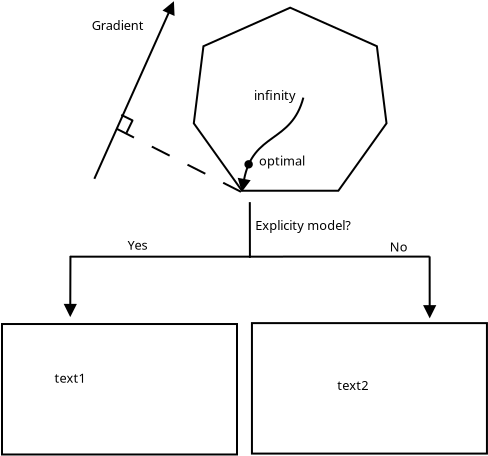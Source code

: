 <?xml version="1.0" encoding="UTF-8"?>
<dia:diagram xmlns:dia="http://www.lysator.liu.se/~alla/dia/">
  <dia:layer name="Background" visible="true" active="true">
    <dia:group>
      <dia:object type="Standard - Line" version="0" id="O0">
        <dia:attribute name="obj_pos">
          <dia:point val="18.524,0.865"/>
        </dia:attribute>
        <dia:attribute name="obj_bb">
          <dia:rectangle val="18.474,0.815;18.579,3.695"/>
        </dia:attribute>
        <dia:attribute name="conn_endpoints">
          <dia:point val="18.524,0.865"/>
          <dia:point val="18.529,3.645"/>
        </dia:attribute>
        <dia:attribute name="numcp">
          <dia:int val="1"/>
        </dia:attribute>
      </dia:object>
      <dia:object type="Standard - Line" version="0" id="O1">
        <dia:attribute name="obj_pos">
          <dia:point val="18.5,3.59"/>
        </dia:attribute>
        <dia:attribute name="obj_bb">
          <dia:rectangle val="18.45,3.538;27.565,3.64"/>
        </dia:attribute>
        <dia:attribute name="conn_endpoints">
          <dia:point val="18.5,3.59"/>
          <dia:point val="27.515,3.588"/>
        </dia:attribute>
        <dia:attribute name="numcp">
          <dia:int val="1"/>
        </dia:attribute>
      </dia:object>
      <dia:object type="Standard - Line" version="0" id="O2">
        <dia:attribute name="obj_pos">
          <dia:point val="9.531,3.592"/>
        </dia:attribute>
        <dia:attribute name="obj_bb">
          <dia:rectangle val="9.481,3.54;18.596,3.642"/>
        </dia:attribute>
        <dia:attribute name="conn_endpoints">
          <dia:point val="9.531,3.592"/>
          <dia:point val="18.546,3.59"/>
        </dia:attribute>
        <dia:attribute name="numcp">
          <dia:int val="1"/>
        </dia:attribute>
      </dia:object>
      <dia:object type="Standard - Line" version="0" id="O3">
        <dia:attribute name="obj_pos">
          <dia:point val="9.555,3.555"/>
        </dia:attribute>
        <dia:attribute name="obj_bb">
          <dia:rectangle val="9.216,3.505;9.878,6.664"/>
        </dia:attribute>
        <dia:attribute name="conn_endpoints">
          <dia:point val="9.555,3.555"/>
          <dia:point val="9.545,6.552"/>
        </dia:attribute>
        <dia:attribute name="numcp">
          <dia:int val="1"/>
        </dia:attribute>
        <dia:attribute name="end_arrow">
          <dia:enum val="3"/>
        </dia:attribute>
        <dia:attribute name="end_arrow_length">
          <dia:real val="0.5"/>
        </dia:attribute>
        <dia:attribute name="end_arrow_width">
          <dia:real val="0.5"/>
        </dia:attribute>
      </dia:object>
      <dia:object type="Standard - Line" version="0" id="O4">
        <dia:attribute name="obj_pos">
          <dia:point val="27.515,3.579"/>
        </dia:attribute>
        <dia:attribute name="obj_bb">
          <dia:rectangle val="27.187,3.529;27.849,6.727"/>
        </dia:attribute>
        <dia:attribute name="conn_endpoints">
          <dia:point val="27.515,3.579"/>
          <dia:point val="27.518,6.615"/>
        </dia:attribute>
        <dia:attribute name="numcp">
          <dia:int val="1"/>
        </dia:attribute>
        <dia:attribute name="end_arrow">
          <dia:enum val="3"/>
        </dia:attribute>
        <dia:attribute name="end_arrow_length">
          <dia:real val="0.5"/>
        </dia:attribute>
        <dia:attribute name="end_arrow_width">
          <dia:real val="0.5"/>
        </dia:attribute>
      </dia:object>
    </dia:group>
    <dia:object type="Standard - Text" version="1" id="O5">
      <dia:attribute name="obj_pos">
        <dia:point val="18.801,2.255"/>
      </dia:attribute>
      <dia:attribute name="obj_bb">
        <dia:rectangle val="18.801,1.66;24.046,2.405"/>
      </dia:attribute>
      <dia:attribute name="text">
        <dia:composite type="text">
          <dia:attribute name="string">
            <dia:string>#Explicity model?#</dia:string>
          </dia:attribute>
          <dia:attribute name="font">
            <dia:font family="sans" style="0" name="Helvetica"/>
          </dia:attribute>
          <dia:attribute name="height">
            <dia:real val="0.8"/>
          </dia:attribute>
          <dia:attribute name="pos">
            <dia:point val="18.801,2.255"/>
          </dia:attribute>
          <dia:attribute name="color">
            <dia:color val="#000000"/>
          </dia:attribute>
          <dia:attribute name="alignment">
            <dia:enum val="0"/>
          </dia:attribute>
        </dia:composite>
      </dia:attribute>
      <dia:attribute name="valign">
        <dia:enum val="3"/>
      </dia:attribute>
    </dia:object>
    <dia:object type="Standard - Text" version="1" id="O6">
      <dia:attribute name="obj_pos">
        <dia:point val="12.404,3.244"/>
      </dia:attribute>
      <dia:attribute name="obj_bb">
        <dia:rectangle val="12.404,2.649;13.437,3.394"/>
      </dia:attribute>
      <dia:attribute name="text">
        <dia:composite type="text">
          <dia:attribute name="string">
            <dia:string>#Yes#</dia:string>
          </dia:attribute>
          <dia:attribute name="font">
            <dia:font family="sans" style="0" name="Helvetica"/>
          </dia:attribute>
          <dia:attribute name="height">
            <dia:real val="0.8"/>
          </dia:attribute>
          <dia:attribute name="pos">
            <dia:point val="12.404,3.244"/>
          </dia:attribute>
          <dia:attribute name="color">
            <dia:color val="#000000"/>
          </dia:attribute>
          <dia:attribute name="alignment">
            <dia:enum val="0"/>
          </dia:attribute>
        </dia:composite>
      </dia:attribute>
      <dia:attribute name="valign">
        <dia:enum val="3"/>
      </dia:attribute>
    </dia:object>
    <dia:object type="Standard - Text" version="1" id="O7">
      <dia:attribute name="obj_pos">
        <dia:point val="25.517,3.336"/>
      </dia:attribute>
      <dia:attribute name="obj_bb">
        <dia:rectangle val="25.517,2.741;26.389,3.486"/>
      </dia:attribute>
      <dia:attribute name="text">
        <dia:composite type="text">
          <dia:attribute name="string">
            <dia:string>#No#</dia:string>
          </dia:attribute>
          <dia:attribute name="font">
            <dia:font family="sans" style="0" name="Helvetica"/>
          </dia:attribute>
          <dia:attribute name="height">
            <dia:real val="0.8"/>
          </dia:attribute>
          <dia:attribute name="pos">
            <dia:point val="25.517,3.336"/>
          </dia:attribute>
          <dia:attribute name="color">
            <dia:color val="#000000"/>
          </dia:attribute>
          <dia:attribute name="alignment">
            <dia:enum val="0"/>
          </dia:attribute>
        </dia:composite>
      </dia:attribute>
      <dia:attribute name="valign">
        <dia:enum val="3"/>
      </dia:attribute>
    </dia:object>
    <dia:object type="Standard - Box" version="0" id="O8">
      <dia:attribute name="obj_pos">
        <dia:point val="6.133,6.959"/>
      </dia:attribute>
      <dia:attribute name="obj_bb">
        <dia:rectangle val="6.083,6.909;17.932,13.532"/>
      </dia:attribute>
      <dia:attribute name="elem_corner">
        <dia:point val="6.133,6.959"/>
      </dia:attribute>
      <dia:attribute name="elem_width">
        <dia:real val="11.75"/>
      </dia:attribute>
      <dia:attribute name="elem_height">
        <dia:real val="6.523"/>
      </dia:attribute>
      <dia:attribute name="border_width">
        <dia:real val="0.1"/>
      </dia:attribute>
      <dia:attribute name="show_background">
        <dia:boolean val="false"/>
      </dia:attribute>
    </dia:object>
    <dia:object type="Standard - Box" version="0" id="O9">
      <dia:attribute name="obj_pos">
        <dia:point val="18.63,6.914"/>
      </dia:attribute>
      <dia:attribute name="obj_bb">
        <dia:rectangle val="18.58,6.864;30.43,13.487"/>
      </dia:attribute>
      <dia:attribute name="elem_corner">
        <dia:point val="18.63,6.914"/>
      </dia:attribute>
      <dia:attribute name="elem_width">
        <dia:real val="11.75"/>
      </dia:attribute>
      <dia:attribute name="elem_height">
        <dia:real val="6.523"/>
      </dia:attribute>
      <dia:attribute name="border_width">
        <dia:real val="0.1"/>
      </dia:attribute>
      <dia:attribute name="show_background">
        <dia:boolean val="false"/>
      </dia:attribute>
    </dia:object>
    <dia:object type="Standard - Text" version="1" id="O10">
      <dia:attribute name="obj_pos">
        <dia:point val="8.756,9.891"/>
      </dia:attribute>
      <dia:attribute name="obj_bb">
        <dia:rectangle val="8.756,9.296;10.429,10.041"/>
      </dia:attribute>
      <dia:attribute name="text">
        <dia:composite type="text">
          <dia:attribute name="string">
            <dia:string>#text1#</dia:string>
          </dia:attribute>
          <dia:attribute name="font">
            <dia:font family="sans" style="0" name="Helvetica"/>
          </dia:attribute>
          <dia:attribute name="height">
            <dia:real val="0.8"/>
          </dia:attribute>
          <dia:attribute name="pos">
            <dia:point val="8.756,9.891"/>
          </dia:attribute>
          <dia:attribute name="color">
            <dia:color val="#000000"/>
          </dia:attribute>
          <dia:attribute name="alignment">
            <dia:enum val="0"/>
          </dia:attribute>
        </dia:composite>
      </dia:attribute>
      <dia:attribute name="valign">
        <dia:enum val="3"/>
      </dia:attribute>
    </dia:object>
    <dia:object type="Standard - Text" version="1" id="O11">
      <dia:attribute name="obj_pos">
        <dia:point val="22.892,10.255"/>
      </dia:attribute>
      <dia:attribute name="obj_bb">
        <dia:rectangle val="22.892,9.66;24.564,10.405"/>
      </dia:attribute>
      <dia:attribute name="text">
        <dia:composite type="text">
          <dia:attribute name="string">
            <dia:string>#text2#</dia:string>
          </dia:attribute>
          <dia:attribute name="font">
            <dia:font family="sans" style="0" name="Helvetica"/>
          </dia:attribute>
          <dia:attribute name="height">
            <dia:real val="0.8"/>
          </dia:attribute>
          <dia:attribute name="pos">
            <dia:point val="22.892,10.255"/>
          </dia:attribute>
          <dia:attribute name="color">
            <dia:color val="#000000"/>
          </dia:attribute>
          <dia:attribute name="alignment">
            <dia:enum val="0"/>
          </dia:attribute>
        </dia:composite>
      </dia:attribute>
      <dia:attribute name="valign">
        <dia:enum val="3"/>
      </dia:attribute>
    </dia:object>
    <dia:group>
      <dia:object type="Geometric - Heptagon" version="1" id="O12">
        <dia:attribute name="obj_pos">
          <dia:point val="15.723,-8.858"/>
        </dia:attribute>
        <dia:attribute name="obj_bb">
          <dia:rectangle val="15.671,-8.913;25.412,0.347"/>
        </dia:attribute>
        <dia:attribute name="meta">
          <dia:composite type="dict"/>
        </dia:attribute>
        <dia:attribute name="elem_corner">
          <dia:point val="15.723,-8.858"/>
        </dia:attribute>
        <dia:attribute name="elem_width">
          <dia:real val="9.636"/>
        </dia:attribute>
        <dia:attribute name="elem_height">
          <dia:real val="9.154"/>
        </dia:attribute>
        <dia:attribute name="line_width">
          <dia:real val="0.1"/>
        </dia:attribute>
        <dia:attribute name="line_colour">
          <dia:color val="#000000"/>
        </dia:attribute>
        <dia:attribute name="fill_colour">
          <dia:color val="#7f7f7f"/>
        </dia:attribute>
        <dia:attribute name="show_background">
          <dia:boolean val="false"/>
        </dia:attribute>
        <dia:attribute name="line_style">
          <dia:enum val="0"/>
          <dia:real val="1"/>
        </dia:attribute>
        <dia:attribute name="flip_horizontal">
          <dia:boolean val="false"/>
        </dia:attribute>
        <dia:attribute name="flip_vertical">
          <dia:boolean val="false"/>
        </dia:attribute>
        <dia:attribute name="subscale">
          <dia:real val="1"/>
        </dia:attribute>
      </dia:object>
      <dia:object type="Standard - Line" version="0" id="O13">
        <dia:attribute name="obj_pos">
          <dia:point val="14.704,-9.126"/>
        </dia:attribute>
        <dia:attribute name="obj_bb">
          <dia:rectangle val="10.684,-9.192;14.774,-0.236"/>
        </dia:attribute>
        <dia:attribute name="conn_endpoints">
          <dia:point val="14.704,-9.126"/>
          <dia:point val="10.75,-0.302"/>
        </dia:attribute>
        <dia:attribute name="numcp">
          <dia:int val="1"/>
        </dia:attribute>
        <dia:attribute name="start_arrow">
          <dia:enum val="3"/>
        </dia:attribute>
        <dia:attribute name="start_arrow_length">
          <dia:real val="0.5"/>
        </dia:attribute>
        <dia:attribute name="start_arrow_width">
          <dia:real val="0.5"/>
        </dia:attribute>
      </dia:object>
      <dia:object type="Standard - BezierLine" version="0" id="O14">
        <dia:attribute name="obj_pos">
          <dia:point val="18.132,0.297"/>
        </dia:attribute>
        <dia:attribute name="obj_bb">
          <dia:rectangle val="17.917,-4.422;21.262,0.357"/>
        </dia:attribute>
        <dia:attribute name="bez_points">
          <dia:point val="18.132,0.297"/>
          <dia:point val="18.682,-2.653"/>
          <dia:point val="20.601,-2.061"/>
          <dia:point val="21.201,-4.361"/>
        </dia:attribute>
        <dia:attribute name="corner_types">
          <dia:enum val="0"/>
          <dia:enum val="0"/>
        </dia:attribute>
        <dia:attribute name="start_arrow">
          <dia:enum val="3"/>
        </dia:attribute>
        <dia:attribute name="start_arrow_length">
          <dia:real val="0.5"/>
        </dia:attribute>
        <dia:attribute name="start_arrow_width">
          <dia:real val="0.5"/>
        </dia:attribute>
        <dia:connections>
          <dia:connection handle="0" to="O12" connection="6"/>
        </dia:connections>
      </dia:object>
      <dia:object type="Standard - Line" version="0" id="O15">
        <dia:attribute name="obj_pos">
          <dia:point val="11.84,-2.816"/>
        </dia:attribute>
        <dia:attribute name="obj_bb">
          <dia:rectangle val="11.773,-2.883;18.148,0.415"/>
        </dia:attribute>
        <dia:attribute name="conn_endpoints">
          <dia:point val="11.84,-2.816"/>
          <dia:point val="18.08,0.348"/>
        </dia:attribute>
        <dia:attribute name="numcp">
          <dia:int val="1"/>
        </dia:attribute>
        <dia:attribute name="line_style">
          <dia:enum val="1"/>
        </dia:attribute>
      </dia:object>
      <dia:object type="Standard - Line" version="0" id="O16">
        <dia:attribute name="obj_pos">
          <dia:point val="12.357,-2.598"/>
        </dia:attribute>
        <dia:attribute name="obj_bb">
          <dia:rectangle val="12.29,-3.309;12.737,-2.531"/>
        </dia:attribute>
        <dia:attribute name="conn_endpoints">
          <dia:point val="12.357,-2.598"/>
          <dia:point val="12.67,-3.242"/>
        </dia:attribute>
        <dia:attribute name="numcp">
          <dia:int val="1"/>
        </dia:attribute>
      </dia:object>
      <dia:object type="Standard - Line" version="0" id="O17">
        <dia:attribute name="obj_pos">
          <dia:point val="12.677,-3.211"/>
        </dia:attribute>
        <dia:attribute name="obj_bb">
          <dia:rectangle val="12.029,-3.565;12.743,-3.144"/>
        </dia:attribute>
        <dia:attribute name="conn_endpoints">
          <dia:point val="12.677,-3.211"/>
          <dia:point val="12.096,-3.498"/>
        </dia:attribute>
        <dia:attribute name="numcp">
          <dia:int val="1"/>
        </dia:attribute>
      </dia:object>
      <dia:object type="Standard - Text" version="1" id="O18">
        <dia:attribute name="obj_pos">
          <dia:point val="18.73,-4.241"/>
        </dia:attribute>
        <dia:attribute name="obj_bb">
          <dia:rectangle val="18.73,-4.836;20.928,-4.091"/>
        </dia:attribute>
        <dia:attribute name="text">
          <dia:composite type="text">
            <dia:attribute name="string">
              <dia:string>#infinity#</dia:string>
            </dia:attribute>
            <dia:attribute name="font">
              <dia:font family="sans" style="0" name="Helvetica"/>
            </dia:attribute>
            <dia:attribute name="height">
              <dia:real val="0.8"/>
            </dia:attribute>
            <dia:attribute name="pos">
              <dia:point val="18.73,-4.241"/>
            </dia:attribute>
            <dia:attribute name="color">
              <dia:color val="#000000"/>
            </dia:attribute>
            <dia:attribute name="alignment">
              <dia:enum val="0"/>
            </dia:attribute>
          </dia:composite>
        </dia:attribute>
        <dia:attribute name="valign">
          <dia:enum val="3"/>
        </dia:attribute>
      </dia:object>
      <dia:object type="Standard - Text" version="1" id="O19">
        <dia:attribute name="obj_pos">
          <dia:point val="10.623,-7.745"/>
        </dia:attribute>
        <dia:attribute name="obj_bb">
          <dia:rectangle val="10.623,-8.34;13.408,-7.595"/>
        </dia:attribute>
        <dia:attribute name="text">
          <dia:composite type="text">
            <dia:attribute name="string">
              <dia:string>#Gradient#</dia:string>
            </dia:attribute>
            <dia:attribute name="font">
              <dia:font family="sans" style="0" name="Helvetica"/>
            </dia:attribute>
            <dia:attribute name="height">
              <dia:real val="0.8"/>
            </dia:attribute>
            <dia:attribute name="pos">
              <dia:point val="10.623,-7.745"/>
            </dia:attribute>
            <dia:attribute name="color">
              <dia:color val="#000000"/>
            </dia:attribute>
            <dia:attribute name="alignment">
              <dia:enum val="0"/>
            </dia:attribute>
          </dia:composite>
        </dia:attribute>
        <dia:attribute name="valign">
          <dia:enum val="3"/>
        </dia:attribute>
      </dia:object>
      <dia:object type="Geometric - Perfect Circle" version="1" id="O20">
        <dia:attribute name="obj_pos">
          <dia:point val="18.304,-1.186"/>
        </dia:attribute>
        <dia:attribute name="obj_bb">
          <dia:rectangle val="18.254,-1.236;18.674,-0.817"/>
        </dia:attribute>
        <dia:attribute name="meta">
          <dia:composite type="dict"/>
        </dia:attribute>
        <dia:attribute name="elem_corner">
          <dia:point val="18.304,-1.186"/>
        </dia:attribute>
        <dia:attribute name="elem_width">
          <dia:real val="0.32"/>
        </dia:attribute>
        <dia:attribute name="elem_height">
          <dia:real val="0.32"/>
        </dia:attribute>
        <dia:attribute name="line_width">
          <dia:real val="0.1"/>
        </dia:attribute>
        <dia:attribute name="line_colour">
          <dia:color val="#000000"/>
        </dia:attribute>
        <dia:attribute name="fill_colour">
          <dia:color val="#000000"/>
        </dia:attribute>
        <dia:attribute name="show_background">
          <dia:boolean val="true"/>
        </dia:attribute>
        <dia:attribute name="line_style">
          <dia:enum val="0"/>
          <dia:real val="1"/>
        </dia:attribute>
        <dia:attribute name="flip_horizontal">
          <dia:boolean val="false"/>
        </dia:attribute>
        <dia:attribute name="flip_vertical">
          <dia:boolean val="false"/>
        </dia:attribute>
        <dia:attribute name="subscale">
          <dia:real val="1"/>
        </dia:attribute>
      </dia:object>
      <dia:object type="Standard - Text" version="1" id="O21">
        <dia:attribute name="obj_pos">
          <dia:point val="18.985,-0.966"/>
        </dia:attribute>
        <dia:attribute name="obj_bb">
          <dia:rectangle val="18.985,-1.561;21.405,-0.816"/>
        </dia:attribute>
        <dia:attribute name="text">
          <dia:composite type="text">
            <dia:attribute name="string">
              <dia:string>#optimal#</dia:string>
            </dia:attribute>
            <dia:attribute name="font">
              <dia:font family="sans" style="0" name="Helvetica"/>
            </dia:attribute>
            <dia:attribute name="height">
              <dia:real val="0.8"/>
            </dia:attribute>
            <dia:attribute name="pos">
              <dia:point val="18.985,-0.966"/>
            </dia:attribute>
            <dia:attribute name="color">
              <dia:color val="#000000"/>
            </dia:attribute>
            <dia:attribute name="alignment">
              <dia:enum val="0"/>
            </dia:attribute>
          </dia:composite>
        </dia:attribute>
        <dia:attribute name="valign">
          <dia:enum val="3"/>
        </dia:attribute>
      </dia:object>
    </dia:group>
  </dia:layer>
</dia:diagram>
